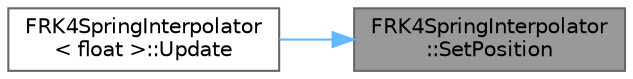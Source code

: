 digraph "FRK4SpringInterpolator::SetPosition"
{
 // INTERACTIVE_SVG=YES
 // LATEX_PDF_SIZE
  bgcolor="transparent";
  edge [fontname=Helvetica,fontsize=10,labelfontname=Helvetica,labelfontsize=10];
  node [fontname=Helvetica,fontsize=10,shape=box,height=0.2,width=0.4];
  rankdir="RL";
  Node1 [id="Node000001",label="FRK4SpringInterpolator\l::SetPosition",height=0.2,width=0.4,color="gray40", fillcolor="grey60", style="filled", fontcolor="black",tooltip=" "];
  Node1 -> Node2 [id="edge1_Node000001_Node000002",dir="back",color="steelblue1",style="solid",tooltip=" "];
  Node2 [id="Node000002",label="FRK4SpringInterpolator\l\< float \>::Update",height=0.2,width=0.4,color="grey40", fillcolor="white", style="filled",URL="$d5/da3/structFRK4SpringInterpolator.html#a69e03c45abf39690c5494048a2181334",tooltip=" "];
}
